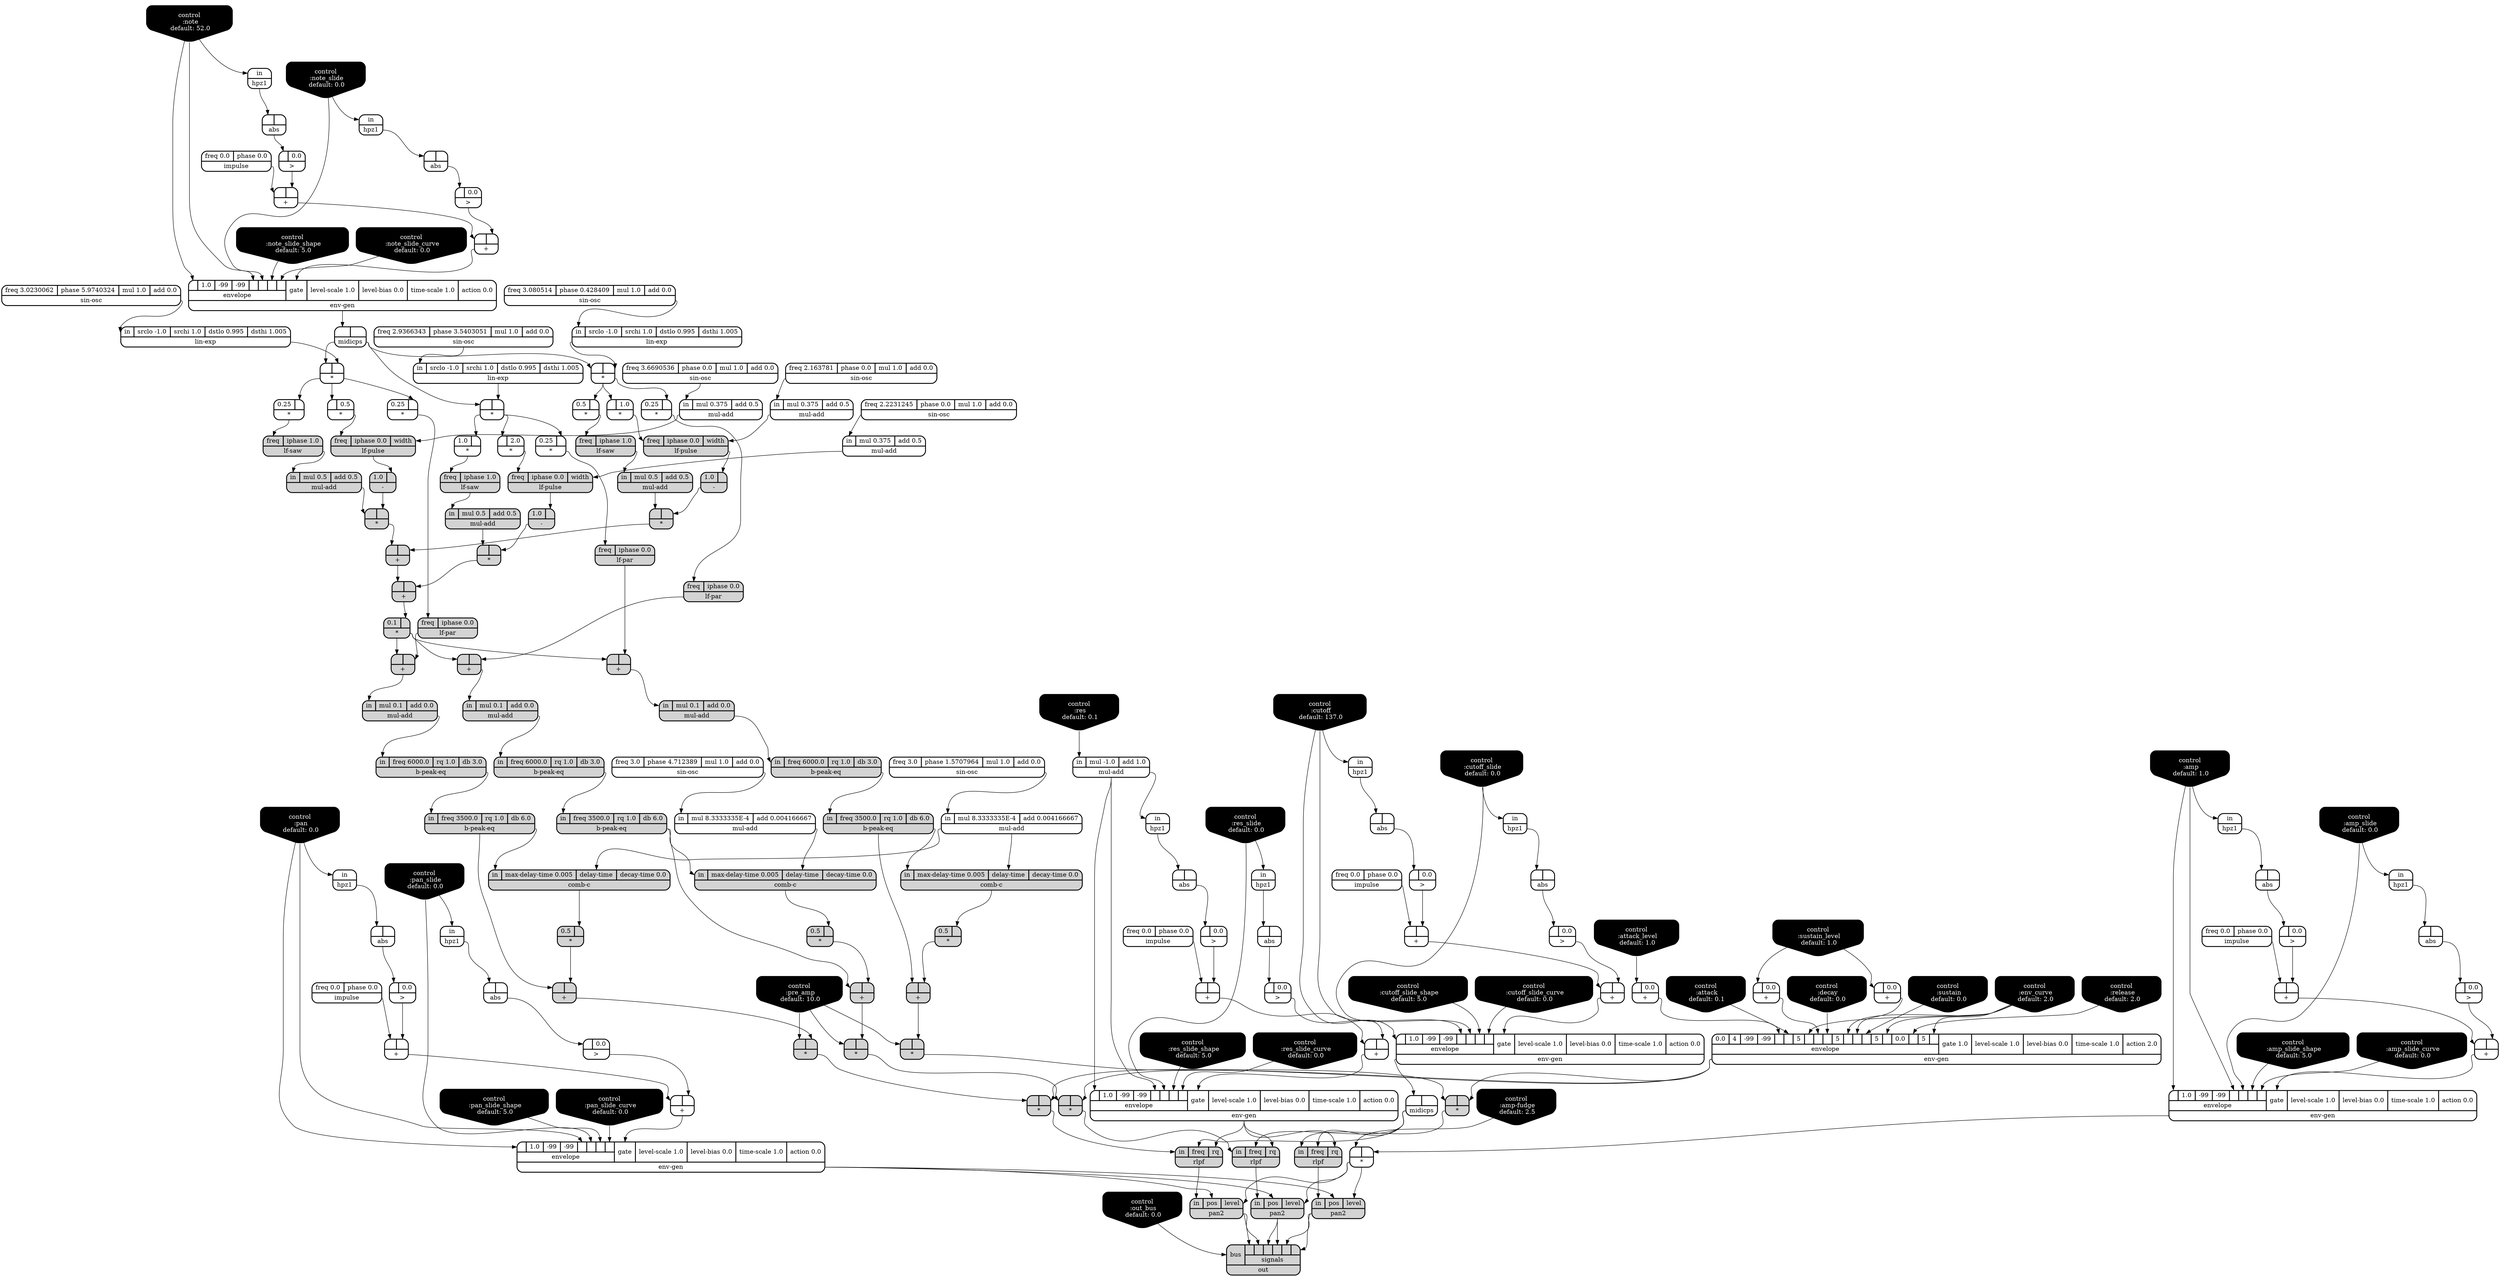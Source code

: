 digraph synthdef {
47 [label = "{{ <a> |<b> } |<__UG_NAME__>* }" style="bold, rounded" shape=record rankdir=LR];
48 [label = "{{ <a> 1.0|<b> } |<__UG_NAME__>* }" style="bold, rounded" shape=record rankdir=LR];
51 [label = "{{ <a> |<b> 2.0} |<__UG_NAME__>* }" style="bold, rounded" shape=record rankdir=LR];
56 [label = "{{ <a> |<b> } |<__UG_NAME__>* }" style="filled, bold, rounded"  shape=record rankdir=LR];
59 [label = "{{ <a> |<b> } |<__UG_NAME__>* }" style="bold, rounded" shape=record rankdir=LR];
60 [label = "{{ <a> 0.25|<b> } |<__UG_NAME__>* }" style="bold, rounded" shape=record rankdir=LR];
63 [label = "{{ <a> |<b> 0.5} |<__UG_NAME__>* }" style="bold, rounded" shape=record rankdir=LR];
68 [label = "{{ <a> |<b> } |<__UG_NAME__>* }" style="filled, bold, rounded"  shape=record rankdir=LR];
71 [label = "{{ <a> |<b> } |<__UG_NAME__>* }" style="bold, rounded" shape=record rankdir=LR];
72 [label = "{{ <a> 0.5|<b> } |<__UG_NAME__>* }" style="bold, rounded" shape=record rankdir=LR];
75 [label = "{{ <a> |<b> 1.0} |<__UG_NAME__>* }" style="bold, rounded" shape=record rankdir=LR];
80 [label = "{{ <a> |<b> } |<__UG_NAME__>* }" style="filled, bold, rounded"  shape=record rankdir=LR];
83 [label = "{{ <a> 0.1|<b> } |<__UG_NAME__>* }" style="filled, bold, rounded"  shape=record rankdir=LR];
84 [label = "{{ <a> 0.25|<b> } |<__UG_NAME__>* }" style="bold, rounded" shape=record rankdir=LR];
93 [label = "{{ <a> 0.5|<b> } |<__UG_NAME__>* }" style="filled, bold, rounded"  shape=record rankdir=LR];
95 [label = "{{ <a> |<b> } |<__UG_NAME__>* }" style="filled, bold, rounded"  shape=record rankdir=LR];
111 [label = "{{ <a> |<b> } |<__UG_NAME__>* }" style="bold, rounded" shape=record rankdir=LR];
132 [label = "{{ <a> 0.25|<b> } |<__UG_NAME__>* }" style="bold, rounded" shape=record rankdir=LR];
139 [label = "{{ <a> 0.5|<b> } |<__UG_NAME__>* }" style="filled, bold, rounded"  shape=record rankdir=LR];
145 [label = "{{ <a> |<b> } |<__UG_NAME__>* }" style="filled, bold, rounded"  shape=record rankdir=LR];
152 [label = "{{ <a> |<b> } |<__UG_NAME__>* }" style="filled, bold, rounded"  shape=record rankdir=LR];
153 [label = "{{ <a> |<b> } |<__UG_NAME__>* }" style="filled, bold, rounded"  shape=record rankdir=LR];
154 [label = "{{ <a> 0.25|<b> } |<__UG_NAME__>* }" style="bold, rounded" shape=record rankdir=LR];
161 [label = "{{ <a> 0.5|<b> } |<__UG_NAME__>* }" style="filled, bold, rounded"  shape=record rankdir=LR];
163 [label = "{{ <a> |<b> } |<__UG_NAME__>* }" style="filled, bold, rounded"  shape=record rankdir=LR];
164 [label = "{{ <a> |<b> } |<__UG_NAME__>* }" style="filled, bold, rounded"  shape=record rankdir=LR];
38 [label = "{{ <a> |<b> } |<__UG_NAME__>+ }" style="bold, rounded" shape=record rankdir=LR];
42 [label = "{{ <a> |<b> } |<__UG_NAME__>+ }" style="bold, rounded" shape=record rankdir=LR];
81 [label = "{{ <a> |<b> } |<__UG_NAME__>+ }" style="filled, bold, rounded"  shape=record rankdir=LR];
82 [label = "{{ <a> |<b> } |<__UG_NAME__>+ }" style="filled, bold, rounded"  shape=record rankdir=LR];
86 [label = "{{ <a> |<b> } |<__UG_NAME__>+ }" style="filled, bold, rounded"  shape=record rankdir=LR];
94 [label = "{{ <a> |<b> } |<__UG_NAME__>+ }" style="filled, bold, rounded"  shape=record rankdir=LR];
108 [label = "{{ <a> |<b> } |<__UG_NAME__>+ }" style="bold, rounded" shape=record rankdir=LR];
109 [label = "{{ <a> |<b> } |<__UG_NAME__>+ }" style="bold, rounded" shape=record rankdir=LR];
118 [label = "{{ <a> |<b> } |<__UG_NAME__>+ }" style="bold, rounded" shape=record rankdir=LR];
122 [label = "{{ <a> |<b> } |<__UG_NAME__>+ }" style="bold, rounded" shape=record rankdir=LR];
126 [label = "{{ <a> |<b> } |<__UG_NAME__>+ }" style="bold, rounded" shape=record rankdir=LR];
130 [label = "{{ <a> |<b> } |<__UG_NAME__>+ }" style="bold, rounded" shape=record rankdir=LR];
134 [label = "{{ <a> |<b> } |<__UG_NAME__>+ }" style="filled, bold, rounded"  shape=record rankdir=LR];
140 [label = "{{ <a> |<b> } |<__UG_NAME__>+ }" style="filled, bold, rounded"  shape=record rankdir=LR];
141 [label = "{{ <a> |<b> 0.0} |<__UG_NAME__>+ }" style="bold, rounded" shape=record rankdir=LR];
142 [label = "{{ <a> |<b> 0.0} |<__UG_NAME__>+ }" style="bold, rounded" shape=record rankdir=LR];
143 [label = "{{ <a> |<b> 0.0} |<__UG_NAME__>+ }" style="bold, rounded" shape=record rankdir=LR];
148 [label = "{{ <a> |<b> } |<__UG_NAME__>+ }" style="bold, rounded" shape=record rankdir=LR];
149 [label = "{{ <a> |<b> } |<__UG_NAME__>+ }" style="bold, rounded" shape=record rankdir=LR];
156 [label = "{{ <a> |<b> } |<__UG_NAME__>+ }" style="filled, bold, rounded"  shape=record rankdir=LR];
162 [label = "{{ <a> |<b> } |<__UG_NAME__>+ }" style="filled, bold, rounded"  shape=record rankdir=LR];
55 [label = "{{ <a> 1.0|<b> } |<__UG_NAME__>- }" style="filled, bold, rounded"  shape=record rankdir=LR];
67 [label = "{{ <a> 1.0|<b> } |<__UG_NAME__>- }" style="filled, bold, rounded"  shape=record rankdir=LR];
79 [label = "{{ <a> 1.0|<b> } |<__UG_NAME__>- }" style="filled, bold, rounded"  shape=record rankdir=LR];
32 [label = "{{ <a> |<b> 0.0} |<__UG_NAME__>\> }" style="bold, rounded" shape=record rankdir=LR];
37 [label = "{{ <a> |<b> 0.0} |<__UG_NAME__>\> }" style="bold, rounded" shape=record rankdir=LR];
41 [label = "{{ <a> |<b> 0.0} |<__UG_NAME__>\> }" style="bold, rounded" shape=record rankdir=LR];
101 [label = "{{ <a> |<b> 0.0} |<__UG_NAME__>\> }" style="bold, rounded" shape=record rankdir=LR];
103 [label = "{{ <a> |<b> 0.0} |<__UG_NAME__>\> }" style="bold, rounded" shape=record rankdir=LR];
107 [label = "{{ <a> |<b> 0.0} |<__UG_NAME__>\> }" style="bold, rounded" shape=record rankdir=LR];
117 [label = "{{ <a> |<b> 0.0} |<__UG_NAME__>\> }" style="bold, rounded" shape=record rankdir=LR];
121 [label = "{{ <a> |<b> 0.0} |<__UG_NAME__>\> }" style="bold, rounded" shape=record rankdir=LR];
129 [label = "{{ <a> |<b> 0.0} |<__UG_NAME__>\> }" style="bold, rounded" shape=record rankdir=LR];
147 [label = "{{ <a> |<b> 0.0} |<__UG_NAME__>\> }" style="bold, rounded" shape=record rankdir=LR];
31 [label = "{{ <a> |<b> } |<__UG_NAME__>abs }" style="bold, rounded" shape=record rankdir=LR];
36 [label = "{{ <a> |<b> } |<__UG_NAME__>abs }" style="bold, rounded" shape=record rankdir=LR];
40 [label = "{{ <a> |<b> } |<__UG_NAME__>abs }" style="bold, rounded" shape=record rankdir=LR];
98 [label = "{{ <a> |<b> } |<__UG_NAME__>abs }" style="bold, rounded" shape=record rankdir=LR];
100 [label = "{{ <a> |<b> } |<__UG_NAME__>abs }" style="bold, rounded" shape=record rankdir=LR];
102 [label = "{{ <a> |<b> } |<__UG_NAME__>abs }" style="bold, rounded" shape=record rankdir=LR];
106 [label = "{{ <a> |<b> } |<__UG_NAME__>abs }" style="bold, rounded" shape=record rankdir=LR];
116 [label = "{{ <a> |<b> } |<__UG_NAME__>abs }" style="bold, rounded" shape=record rankdir=LR];
120 [label = "{{ <a> |<b> } |<__UG_NAME__>abs }" style="bold, rounded" shape=record rankdir=LR];
128 [label = "{{ <a> |<b> } |<__UG_NAME__>abs }" style="bold, rounded" shape=record rankdir=LR];
88 [label = "{{ <in> in|<freq> freq 6000.0|<rq> rq 1.0|<db> db 3.0} |<__UG_NAME__>b-peak-eq }" style="filled, bold, rounded"  shape=record rankdir=LR];
89 [label = "{{ <in> in|<freq> freq 3500.0|<rq> rq 1.0|<db> db 6.0} |<__UG_NAME__>b-peak-eq }" style="filled, bold, rounded"  shape=record rankdir=LR];
136 [label = "{{ <in> in|<freq> freq 6000.0|<rq> rq 1.0|<db> db 3.0} |<__UG_NAME__>b-peak-eq }" style="filled, bold, rounded"  shape=record rankdir=LR];
137 [label = "{{ <in> in|<freq> freq 3500.0|<rq> rq 1.0|<db> db 6.0} |<__UG_NAME__>b-peak-eq }" style="filled, bold, rounded"  shape=record rankdir=LR];
158 [label = "{{ <in> in|<freq> freq 6000.0|<rq> rq 1.0|<db> db 3.0} |<__UG_NAME__>b-peak-eq }" style="filled, bold, rounded"  shape=record rankdir=LR];
159 [label = "{{ <in> in|<freq> freq 3500.0|<rq> rq 1.0|<db> db 6.0} |<__UG_NAME__>b-peak-eq }" style="filled, bold, rounded"  shape=record rankdir=LR];
92 [label = "{{ <in> in|<max____delay____time> max-delay-time 0.005|<delay____time> delay-time|<decay____time> decay-time 0.0} |<__UG_NAME__>comb-c }" style="filled, bold, rounded"  shape=record rankdir=LR];
138 [label = "{{ <in> in|<max____delay____time> max-delay-time 0.005|<delay____time> delay-time|<decay____time> decay-time 0.0} |<__UG_NAME__>comb-c }" style="filled, bold, rounded"  shape=record rankdir=LR];
160 [label = "{{ <in> in|<max____delay____time> max-delay-time 0.005|<delay____time> delay-time|<decay____time> decay-time 0.0} |<__UG_NAME__>comb-c }" style="filled, bold, rounded"  shape=record rankdir=LR];
0 [label = "control
 :note
 default: 52.0" shape=invhouse style="rounded, filled, bold" fillcolor=black fontcolor=white ]; 
1 [label = "control
 :note_slide
 default: 0.0" shape=invhouse style="rounded, filled, bold" fillcolor=black fontcolor=white ]; 
2 [label = "control
 :note_slide_shape
 default: 5.0" shape=invhouse style="rounded, filled, bold" fillcolor=black fontcolor=white ]; 
3 [label = "control
 :note_slide_curve
 default: 0.0" shape=invhouse style="rounded, filled, bold" fillcolor=black fontcolor=white ]; 
4 [label = "control
 :amp
 default: 1.0" shape=invhouse style="rounded, filled, bold" fillcolor=black fontcolor=white ]; 
5 [label = "control
 :amp_slide
 default: 0.0" shape=invhouse style="rounded, filled, bold" fillcolor=black fontcolor=white ]; 
6 [label = "control
 :amp_slide_shape
 default: 5.0" shape=invhouse style="rounded, filled, bold" fillcolor=black fontcolor=white ]; 
7 [label = "control
 :amp_slide_curve
 default: 0.0" shape=invhouse style="rounded, filled, bold" fillcolor=black fontcolor=white ]; 
8 [label = "control
 :pan
 default: 0.0" shape=invhouse style="rounded, filled, bold" fillcolor=black fontcolor=white ]; 
9 [label = "control
 :pan_slide
 default: 0.0" shape=invhouse style="rounded, filled, bold" fillcolor=black fontcolor=white ]; 
10 [label = "control
 :pan_slide_shape
 default: 5.0" shape=invhouse style="rounded, filled, bold" fillcolor=black fontcolor=white ]; 
11 [label = "control
 :pan_slide_curve
 default: 0.0" shape=invhouse style="rounded, filled, bold" fillcolor=black fontcolor=white ]; 
12 [label = "control
 :attack
 default: 0.1" shape=invhouse style="rounded, filled, bold" fillcolor=black fontcolor=white ]; 
13 [label = "control
 :decay
 default: 0.0" shape=invhouse style="rounded, filled, bold" fillcolor=black fontcolor=white ]; 
14 [label = "control
 :sustain
 default: 0.0" shape=invhouse style="rounded, filled, bold" fillcolor=black fontcolor=white ]; 
15 [label = "control
 :release
 default: 2.0" shape=invhouse style="rounded, filled, bold" fillcolor=black fontcolor=white ]; 
16 [label = "control
 :attack_level
 default: 1.0" shape=invhouse style="rounded, filled, bold" fillcolor=black fontcolor=white ]; 
17 [label = "control
 :sustain_level
 default: 1.0" shape=invhouse style="rounded, filled, bold" fillcolor=black fontcolor=white ]; 
18 [label = "control
 :env_curve
 default: 2.0" shape=invhouse style="rounded, filled, bold" fillcolor=black fontcolor=white ]; 
19 [label = "control
 :cutoff
 default: 137.0" shape=invhouse style="rounded, filled, bold" fillcolor=black fontcolor=white ]; 
20 [label = "control
 :cutoff_slide
 default: 0.0" shape=invhouse style="rounded, filled, bold" fillcolor=black fontcolor=white ]; 
21 [label = "control
 :cutoff_slide_shape
 default: 5.0" shape=invhouse style="rounded, filled, bold" fillcolor=black fontcolor=white ]; 
22 [label = "control
 :cutoff_slide_curve
 default: 0.0" shape=invhouse style="rounded, filled, bold" fillcolor=black fontcolor=white ]; 
23 [label = "control
 :res
 default: 0.1" shape=invhouse style="rounded, filled, bold" fillcolor=black fontcolor=white ]; 
24 [label = "control
 :res_slide
 default: 0.0" shape=invhouse style="rounded, filled, bold" fillcolor=black fontcolor=white ]; 
25 [label = "control
 :res_slide_shape
 default: 5.0" shape=invhouse style="rounded, filled, bold" fillcolor=black fontcolor=white ]; 
26 [label = "control
 :res_slide_curve
 default: 0.0" shape=invhouse style="rounded, filled, bold" fillcolor=black fontcolor=white ]; 
27 [label = "control
 :pre_amp
 default: 10.0" shape=invhouse style="rounded, filled, bold" fillcolor=black fontcolor=white ]; 
28 [label = "control
 :amp-fudge
 default: 2.5" shape=invhouse style="rounded, filled, bold" fillcolor=black fontcolor=white ]; 
29 [label = "control
 :out_bus
 default: 0.0" shape=invhouse style="rounded, filled, bold" fillcolor=black fontcolor=white ]; 
43 [label = "{{ {{<envelope___control___0>|1.0|-99|-99|<envelope___control___4>|<envelope___control___5>|<envelope___control___6>|<envelope___control___7>}|envelope}|<gate> gate|<level____scale> level-scale 1.0|<level____bias> level-bias 0.0|<time____scale> time-scale 1.0|<action> action 0.0} |<__UG_NAME__>env-gen }" style="bold, rounded" shape=record rankdir=LR];
110 [label = "{{ {{<envelope___control___0>|1.0|-99|-99|<envelope___control___4>|<envelope___control___5>|<envelope___control___6>|<envelope___control___7>}|envelope}|<gate> gate|<level____scale> level-scale 1.0|<level____bias> level-bias 0.0|<time____scale> time-scale 1.0|<action> action 0.0} |<__UG_NAME__>env-gen }" style="bold, rounded" shape=record rankdir=LR];
123 [label = "{{ {{<envelope___control___0>|1.0|-99|-99|<envelope___control___4>|<envelope___control___5>|<envelope___control___6>|<envelope___control___7>}|envelope}|<gate> gate|<level____scale> level-scale 1.0|<level____bias> level-bias 0.0|<time____scale> time-scale 1.0|<action> action 0.0} |<__UG_NAME__>env-gen }" style="bold, rounded" shape=record rankdir=LR];
131 [label = "{{ {{<envelope___control___0>|1.0|-99|-99|<envelope___control___4>|<envelope___control___5>|<envelope___control___6>|<envelope___control___7>}|envelope}|<gate> gate|<level____scale> level-scale 1.0|<level____bias> level-bias 0.0|<time____scale> time-scale 1.0|<action> action 0.0} |<__UG_NAME__>env-gen }" style="bold, rounded" shape=record rankdir=LR];
144 [label = "{{ {{0.0|4|-99|-99|<envelope___binary____op____u____gen___4>|<envelope___control___5>|5|<envelope___control___7>|<envelope___binary____op____u____gen___8>|<envelope___control___9>|5|<envelope___control___11>|<envelope___binary____op____u____gen___12>|<envelope___control___13>|5|<envelope___control___15>|0.0|<envelope___control___17>|5|<envelope___control___19>}|envelope}|<gate> gate 1.0|<level____scale> level-scale 1.0|<level____bias> level-bias 0.0|<time____scale> time-scale 1.0|<action> action 2.0} |<__UG_NAME__>env-gen }" style="bold, rounded" shape=record rankdir=LR];
150 [label = "{{ {{<envelope___mul____add___0>|1.0|-99|-99|<envelope___mul____add___4>|<envelope___control___5>|<envelope___control___6>|<envelope___control___7>}|envelope}|<gate> gate|<level____scale> level-scale 1.0|<level____bias> level-bias 0.0|<time____scale> time-scale 1.0|<action> action 0.0} |<__UG_NAME__>env-gen }" style="bold, rounded" shape=record rankdir=LR];
30 [label = "{{ <in> in} |<__UG_NAME__>hpz1 }" style="bold, rounded" shape=record rankdir=LR];
33 [label = "{{ <in> in} |<__UG_NAME__>hpz1 }" style="bold, rounded" shape=record rankdir=LR];
35 [label = "{{ <in> in} |<__UG_NAME__>hpz1 }" style="bold, rounded" shape=record rankdir=LR];
39 [label = "{{ <in> in} |<__UG_NAME__>hpz1 }" style="bold, rounded" shape=record rankdir=LR];
97 [label = "{{ <in> in} |<__UG_NAME__>hpz1 }" style="bold, rounded" shape=record rankdir=LR];
99 [label = "{{ <in> in} |<__UG_NAME__>hpz1 }" style="bold, rounded" shape=record rankdir=LR];
105 [label = "{{ <in> in} |<__UG_NAME__>hpz1 }" style="bold, rounded" shape=record rankdir=LR];
115 [label = "{{ <in> in} |<__UG_NAME__>hpz1 }" style="bold, rounded" shape=record rankdir=LR];
119 [label = "{{ <in> in} |<__UG_NAME__>hpz1 }" style="bold, rounded" shape=record rankdir=LR];
127 [label = "{{ <in> in} |<__UG_NAME__>hpz1 }" style="bold, rounded" shape=record rankdir=LR];
34 [label = "{{ <freq> freq 0.0|<phase> phase 0.0} |<__UG_NAME__>impulse }" style="bold, rounded" shape=record rankdir=LR];
104 [label = "{{ <freq> freq 0.0|<phase> phase 0.0} |<__UG_NAME__>impulse }" style="bold, rounded" shape=record rankdir=LR];
114 [label = "{{ <freq> freq 0.0|<phase> phase 0.0} |<__UG_NAME__>impulse }" style="bold, rounded" shape=record rankdir=LR];
125 [label = "{{ <freq> freq 0.0|<phase> phase 0.0} |<__UG_NAME__>impulse }" style="bold, rounded" shape=record rankdir=LR];
146 [label = "{{ <freq> freq 0.0|<phase> phase 0.0} |<__UG_NAME__>impulse }" style="bold, rounded" shape=record rankdir=LR];
85 [label = "{{ <freq> freq|<iphase> iphase 0.0} |<__UG_NAME__>lf-par }" style="filled, bold, rounded"  shape=record rankdir=LR];
133 [label = "{{ <freq> freq|<iphase> iphase 0.0} |<__UG_NAME__>lf-par }" style="filled, bold, rounded"  shape=record rankdir=LR];
155 [label = "{{ <freq> freq|<iphase> iphase 0.0} |<__UG_NAME__>lf-par }" style="filled, bold, rounded"  shape=record rankdir=LR];
54 [label = "{{ <freq> freq|<iphase> iphase 0.0|<width> width} |<__UG_NAME__>lf-pulse }" style="filled, bold, rounded"  shape=record rankdir=LR];
66 [label = "{{ <freq> freq|<iphase> iphase 0.0|<width> width} |<__UG_NAME__>lf-pulse }" style="filled, bold, rounded"  shape=record rankdir=LR];
78 [label = "{{ <freq> freq|<iphase> iphase 0.0|<width> width} |<__UG_NAME__>lf-pulse }" style="filled, bold, rounded"  shape=record rankdir=LR];
49 [label = "{{ <freq> freq|<iphase> iphase 1.0} |<__UG_NAME__>lf-saw }" style="filled, bold, rounded"  shape=record rankdir=LR];
61 [label = "{{ <freq> freq|<iphase> iphase 1.0} |<__UG_NAME__>lf-saw }" style="filled, bold, rounded"  shape=record rankdir=LR];
73 [label = "{{ <freq> freq|<iphase> iphase 1.0} |<__UG_NAME__>lf-saw }" style="filled, bold, rounded"  shape=record rankdir=LR];
46 [label = "{{ <in> in|<srclo> srclo -1.0|<srchi> srchi 1.0|<dstlo> dstlo 0.995|<dsthi> dsthi 1.005} |<__UG_NAME__>lin-exp }" style="bold, rounded" shape=record rankdir=LR];
58 [label = "{{ <in> in|<srclo> srclo -1.0|<srchi> srchi 1.0|<dstlo> dstlo 0.995|<dsthi> dsthi 1.005} |<__UG_NAME__>lin-exp }" style="bold, rounded" shape=record rankdir=LR];
70 [label = "{{ <in> in|<srclo> srclo -1.0|<srchi> srchi 1.0|<dstlo> dstlo 0.995|<dsthi> dsthi 1.005} |<__UG_NAME__>lin-exp }" style="bold, rounded" shape=record rankdir=LR];
44 [label = "{{ <a> |<b> } |<__UG_NAME__>midicps }" style="bold, rounded" shape=record rankdir=LR];
124 [label = "{{ <a> |<b> } |<__UG_NAME__>midicps }" style="bold, rounded" shape=record rankdir=LR];
50 [label = "{{ <in> in|<mul> mul 0.5|<add> add 0.5} |<__UG_NAME__>mul-add }" style="filled, bold, rounded"  shape=record rankdir=LR];
53 [label = "{{ <in> in|<mul> mul 0.375|<add> add 0.5} |<__UG_NAME__>mul-add }" style="bold, rounded" shape=record rankdir=LR];
62 [label = "{{ <in> in|<mul> mul 0.5|<add> add 0.5} |<__UG_NAME__>mul-add }" style="filled, bold, rounded"  shape=record rankdir=LR];
65 [label = "{{ <in> in|<mul> mul 0.375|<add> add 0.5} |<__UG_NAME__>mul-add }" style="bold, rounded" shape=record rankdir=LR];
74 [label = "{{ <in> in|<mul> mul 0.5|<add> add 0.5} |<__UG_NAME__>mul-add }" style="filled, bold, rounded"  shape=record rankdir=LR];
77 [label = "{{ <in> in|<mul> mul 0.375|<add> add 0.5} |<__UG_NAME__>mul-add }" style="bold, rounded" shape=record rankdir=LR];
87 [label = "{{ <in> in|<mul> mul 0.1|<add> add 0.0} |<__UG_NAME__>mul-add }" style="filled, bold, rounded"  shape=record rankdir=LR];
91 [label = "{{ <in> in|<mul> mul 8.3333335E-4|<add> add 0.004166667} |<__UG_NAME__>mul-add }" style="bold, rounded" shape=record rankdir=LR];
96 [label = "{{ <in> in|<mul> mul -1.0|<add> add 1.0} |<__UG_NAME__>mul-add }" style="bold, rounded" shape=record rankdir=LR];
113 [label = "{{ <in> in|<mul> mul 8.3333335E-4|<add> add 0.004166667} |<__UG_NAME__>mul-add }" style="bold, rounded" shape=record rankdir=LR];
135 [label = "{{ <in> in|<mul> mul 0.1|<add> add 0.0} |<__UG_NAME__>mul-add }" style="filled, bold, rounded"  shape=record rankdir=LR];
157 [label = "{{ <in> in|<mul> mul 0.1|<add> add 0.0} |<__UG_NAME__>mul-add }" style="filled, bold, rounded"  shape=record rankdir=LR];
170 [label = "{{ <bus> bus|{{<signals___pan2___0>|<signals___pan2___1>|<signals___pan2___2>|<signals___pan2___3>|<signals___pan2___4>|<signals___pan2___5>}|signals}} |<__UG_NAME__>out }" style="filled, bold, rounded"  shape=record rankdir=LR];
166 [label = "{{ <in> in|<pos> pos|<level> level} |<__UG_NAME__>pan2 }" style="filled, bold, rounded"  shape=record rankdir=LR];
168 [label = "{{ <in> in|<pos> pos|<level> level} |<__UG_NAME__>pan2 }" style="filled, bold, rounded"  shape=record rankdir=LR];
169 [label = "{{ <in> in|<pos> pos|<level> level} |<__UG_NAME__>pan2 }" style="filled, bold, rounded"  shape=record rankdir=LR];
151 [label = "{{ <in> in|<freq> freq|<rq> rq} |<__UG_NAME__>rlpf }" style="filled, bold, rounded"  shape=record rankdir=LR];
165 [label = "{{ <in> in|<freq> freq|<rq> rq} |<__UG_NAME__>rlpf }" style="filled, bold, rounded"  shape=record rankdir=LR];
167 [label = "{{ <in> in|<freq> freq|<rq> rq} |<__UG_NAME__>rlpf }" style="filled, bold, rounded"  shape=record rankdir=LR];
45 [label = "{{ <freq> freq 2.9366343|<phase> phase 3.5403051|<mul> mul 1.0|<add> add 0.0} |<__UG_NAME__>sin-osc }" style="bold, rounded" shape=record rankdir=LR];
52 [label = "{{ <freq> freq 2.2231245|<phase> phase 0.0|<mul> mul 1.0|<add> add 0.0} |<__UG_NAME__>sin-osc }" style="bold, rounded" shape=record rankdir=LR];
57 [label = "{{ <freq> freq 3.0230062|<phase> phase 5.9740324|<mul> mul 1.0|<add> add 0.0} |<__UG_NAME__>sin-osc }" style="bold, rounded" shape=record rankdir=LR];
64 [label = "{{ <freq> freq 3.6690536|<phase> phase 0.0|<mul> mul 1.0|<add> add 0.0} |<__UG_NAME__>sin-osc }" style="bold, rounded" shape=record rankdir=LR];
69 [label = "{{ <freq> freq 3.080514|<phase> phase 0.428409|<mul> mul 1.0|<add> add 0.0} |<__UG_NAME__>sin-osc }" style="bold, rounded" shape=record rankdir=LR];
76 [label = "{{ <freq> freq 2.163781|<phase> phase 0.0|<mul> mul 1.0|<add> add 0.0} |<__UG_NAME__>sin-osc }" style="bold, rounded" shape=record rankdir=LR];
90 [label = "{{ <freq> freq 3.0|<phase> phase 1.5707964|<mul> mul 1.0|<add> add 0.0} |<__UG_NAME__>sin-osc }" style="bold, rounded" shape=record rankdir=LR];
112 [label = "{{ <freq> freq 3.0|<phase> phase 4.712389|<mul> mul 1.0|<add> add 0.0} |<__UG_NAME__>sin-osc }" style="bold, rounded" shape=record rankdir=LR];

46:__UG_NAME__ -> 47:b ;
44:__UG_NAME__ -> 47:a ;
47:__UG_NAME__ -> 48:b ;
47:__UG_NAME__ -> 51:a ;
55:__UG_NAME__ -> 56:b ;
50:__UG_NAME__ -> 56:a ;
58:__UG_NAME__ -> 59:b ;
44:__UG_NAME__ -> 59:a ;
59:__UG_NAME__ -> 60:b ;
59:__UG_NAME__ -> 63:a ;
67:__UG_NAME__ -> 68:b ;
62:__UG_NAME__ -> 68:a ;
70:__UG_NAME__ -> 71:b ;
44:__UG_NAME__ -> 71:a ;
71:__UG_NAME__ -> 72:b ;
71:__UG_NAME__ -> 75:a ;
79:__UG_NAME__ -> 80:b ;
74:__UG_NAME__ -> 80:a ;
82:__UG_NAME__ -> 83:b ;
59:__UG_NAME__ -> 84:b ;
92:__UG_NAME__ -> 93:b ;
94:__UG_NAME__ -> 95:b ;
27:__UG_NAME__ -> 95:a ;
110:__UG_NAME__ -> 111:b ;
28:__UG_NAME__ -> 111:a ;
71:__UG_NAME__ -> 132:b ;
138:__UG_NAME__ -> 139:b ;
144:__UG_NAME__ -> 145:b ;
95:__UG_NAME__ -> 145:a ;
140:__UG_NAME__ -> 152:b ;
27:__UG_NAME__ -> 152:a ;
144:__UG_NAME__ -> 153:b ;
152:__UG_NAME__ -> 153:a ;
47:__UG_NAME__ -> 154:b ;
160:__UG_NAME__ -> 161:b ;
162:__UG_NAME__ -> 163:b ;
27:__UG_NAME__ -> 163:a ;
144:__UG_NAME__ -> 164:b ;
163:__UG_NAME__ -> 164:a ;
37:__UG_NAME__ -> 38:b ;
34:__UG_NAME__ -> 38:a ;
41:__UG_NAME__ -> 42:b ;
38:__UG_NAME__ -> 42:a ;
80:__UG_NAME__ -> 81:b ;
68:__UG_NAME__ -> 81:a ;
56:__UG_NAME__ -> 82:b ;
81:__UG_NAME__ -> 82:a ;
85:__UG_NAME__ -> 86:b ;
83:__UG_NAME__ -> 86:a ;
93:__UG_NAME__ -> 94:b ;
89:__UG_NAME__ -> 94:a ;
107:__UG_NAME__ -> 108:b ;
104:__UG_NAME__ -> 108:a ;
103:__UG_NAME__ -> 109:b ;
108:__UG_NAME__ -> 109:a ;
117:__UG_NAME__ -> 118:b ;
114:__UG_NAME__ -> 118:a ;
121:__UG_NAME__ -> 122:b ;
118:__UG_NAME__ -> 122:a ;
32:__UG_NAME__ -> 126:b ;
125:__UG_NAME__ -> 126:a ;
129:__UG_NAME__ -> 130:b ;
126:__UG_NAME__ -> 130:a ;
133:__UG_NAME__ -> 134:b ;
83:__UG_NAME__ -> 134:a ;
139:__UG_NAME__ -> 140:b ;
137:__UG_NAME__ -> 140:a ;
16:__UG_NAME__ -> 141:a ;
17:__UG_NAME__ -> 142:a ;
17:__UG_NAME__ -> 143:a ;
147:__UG_NAME__ -> 148:b ;
146:__UG_NAME__ -> 148:a ;
101:__UG_NAME__ -> 149:b ;
148:__UG_NAME__ -> 149:a ;
155:__UG_NAME__ -> 156:b ;
83:__UG_NAME__ -> 156:a ;
161:__UG_NAME__ -> 162:b ;
159:__UG_NAME__ -> 162:a ;
54:__UG_NAME__ -> 55:b ;
66:__UG_NAME__ -> 67:b ;
78:__UG_NAME__ -> 79:b ;
31:__UG_NAME__ -> 32:a ;
36:__UG_NAME__ -> 37:a ;
40:__UG_NAME__ -> 41:a ;
100:__UG_NAME__ -> 101:a ;
102:__UG_NAME__ -> 103:a ;
106:__UG_NAME__ -> 107:a ;
116:__UG_NAME__ -> 117:a ;
120:__UG_NAME__ -> 121:a ;
128:__UG_NAME__ -> 129:a ;
98:__UG_NAME__ -> 147:a ;
30:__UG_NAME__ -> 31:a ;
35:__UG_NAME__ -> 36:a ;
39:__UG_NAME__ -> 40:a ;
97:__UG_NAME__ -> 98:a ;
99:__UG_NAME__ -> 100:a ;
33:__UG_NAME__ -> 102:a ;
105:__UG_NAME__ -> 106:a ;
115:__UG_NAME__ -> 116:a ;
119:__UG_NAME__ -> 120:a ;
127:__UG_NAME__ -> 128:a ;
87:__UG_NAME__ -> 88:in ;
88:__UG_NAME__ -> 89:in ;
135:__UG_NAME__ -> 136:in ;
136:__UG_NAME__ -> 137:in ;
157:__UG_NAME__ -> 158:in ;
158:__UG_NAME__ -> 159:in ;
91:__UG_NAME__ -> 92:delay____time ;
89:__UG_NAME__ -> 92:in ;
113:__UG_NAME__ -> 138:delay____time ;
137:__UG_NAME__ -> 138:in ;
91:__UG_NAME__ -> 160:delay____time ;
159:__UG_NAME__ -> 160:in ;
42:__UG_NAME__ -> 43:gate ;
0:__UG_NAME__ -> 43:envelope___control___0 ;
0:__UG_NAME__ -> 43:envelope___control___4 ;
1:__UG_NAME__ -> 43:envelope___control___5 ;
2:__UG_NAME__ -> 43:envelope___control___6 ;
3:__UG_NAME__ -> 43:envelope___control___7 ;
109:__UG_NAME__ -> 110:gate ;
4:__UG_NAME__ -> 110:envelope___control___0 ;
4:__UG_NAME__ -> 110:envelope___control___4 ;
5:__UG_NAME__ -> 110:envelope___control___5 ;
6:__UG_NAME__ -> 110:envelope___control___6 ;
7:__UG_NAME__ -> 110:envelope___control___7 ;
122:__UG_NAME__ -> 123:gate ;
19:__UG_NAME__ -> 123:envelope___control___0 ;
19:__UG_NAME__ -> 123:envelope___control___4 ;
20:__UG_NAME__ -> 123:envelope___control___5 ;
21:__UG_NAME__ -> 123:envelope___control___6 ;
22:__UG_NAME__ -> 123:envelope___control___7 ;
130:__UG_NAME__ -> 131:gate ;
8:__UG_NAME__ -> 131:envelope___control___0 ;
8:__UG_NAME__ -> 131:envelope___control___4 ;
9:__UG_NAME__ -> 131:envelope___control___5 ;
10:__UG_NAME__ -> 131:envelope___control___6 ;
11:__UG_NAME__ -> 131:envelope___control___7 ;
141:__UG_NAME__ -> 144:envelope___binary____op____u____gen___4 ;
12:__UG_NAME__ -> 144:envelope___control___5 ;
18:__UG_NAME__ -> 144:envelope___control___7 ;
142:__UG_NAME__ -> 144:envelope___binary____op____u____gen___8 ;
13:__UG_NAME__ -> 144:envelope___control___9 ;
18:__UG_NAME__ -> 144:envelope___control___11 ;
143:__UG_NAME__ -> 144:envelope___binary____op____u____gen___12 ;
14:__UG_NAME__ -> 144:envelope___control___13 ;
18:__UG_NAME__ -> 144:envelope___control___15 ;
15:__UG_NAME__ -> 144:envelope___control___17 ;
18:__UG_NAME__ -> 144:envelope___control___19 ;
149:__UG_NAME__ -> 150:gate ;
96:__UG_NAME__ -> 150:envelope___mul____add___0 ;
96:__UG_NAME__ -> 150:envelope___mul____add___4 ;
24:__UG_NAME__ -> 150:envelope___control___5 ;
25:__UG_NAME__ -> 150:envelope___control___6 ;
26:__UG_NAME__ -> 150:envelope___control___7 ;
8:__UG_NAME__ -> 30:in ;
5:__UG_NAME__ -> 33:in ;
0:__UG_NAME__ -> 35:in ;
1:__UG_NAME__ -> 39:in ;
96:__UG_NAME__ -> 97:in ;
24:__UG_NAME__ -> 99:in ;
4:__UG_NAME__ -> 105:in ;
19:__UG_NAME__ -> 115:in ;
20:__UG_NAME__ -> 119:in ;
9:__UG_NAME__ -> 127:in ;
84:__UG_NAME__ -> 85:freq ;
132:__UG_NAME__ -> 133:freq ;
154:__UG_NAME__ -> 155:freq ;
53:__UG_NAME__ -> 54:width ;
51:__UG_NAME__ -> 54:freq ;
65:__UG_NAME__ -> 66:width ;
63:__UG_NAME__ -> 66:freq ;
77:__UG_NAME__ -> 78:width ;
75:__UG_NAME__ -> 78:freq ;
48:__UG_NAME__ -> 49:freq ;
60:__UG_NAME__ -> 61:freq ;
72:__UG_NAME__ -> 73:freq ;
45:__UG_NAME__ -> 46:in ;
57:__UG_NAME__ -> 58:in ;
69:__UG_NAME__ -> 70:in ;
43:__UG_NAME__ -> 44:a ;
123:__UG_NAME__ -> 124:a ;
49:__UG_NAME__ -> 50:in ;
52:__UG_NAME__ -> 53:in ;
61:__UG_NAME__ -> 62:in ;
64:__UG_NAME__ -> 65:in ;
73:__UG_NAME__ -> 74:in ;
76:__UG_NAME__ -> 77:in ;
86:__UG_NAME__ -> 87:in ;
90:__UG_NAME__ -> 91:in ;
23:__UG_NAME__ -> 96:in ;
112:__UG_NAME__ -> 113:in ;
134:__UG_NAME__ -> 135:in ;
156:__UG_NAME__ -> 157:in ;
169:__UG_NAME__ -> 170:signals___pan2___0 ;
169:__UG_NAME__ -> 170:signals___pan2___1 ;
168:__UG_NAME__ -> 170:signals___pan2___2 ;
168:__UG_NAME__ -> 170:signals___pan2___3 ;
166:__UG_NAME__ -> 170:signals___pan2___4 ;
166:__UG_NAME__ -> 170:signals___pan2___5 ;
29:__UG_NAME__ -> 170:bus ;
111:__UG_NAME__ -> 166:level ;
131:__UG_NAME__ -> 166:pos ;
165:__UG_NAME__ -> 166:in ;
111:__UG_NAME__ -> 168:level ;
131:__UG_NAME__ -> 168:pos ;
167:__UG_NAME__ -> 168:in ;
111:__UG_NAME__ -> 169:level ;
131:__UG_NAME__ -> 169:pos ;
151:__UG_NAME__ -> 169:in ;
150:__UG_NAME__ -> 151:rq ;
124:__UG_NAME__ -> 151:freq ;
145:__UG_NAME__ -> 151:in ;
150:__UG_NAME__ -> 165:rq ;
124:__UG_NAME__ -> 165:freq ;
164:__UG_NAME__ -> 165:in ;
150:__UG_NAME__ -> 167:rq ;
124:__UG_NAME__ -> 167:freq ;
153:__UG_NAME__ -> 167:in ;

}